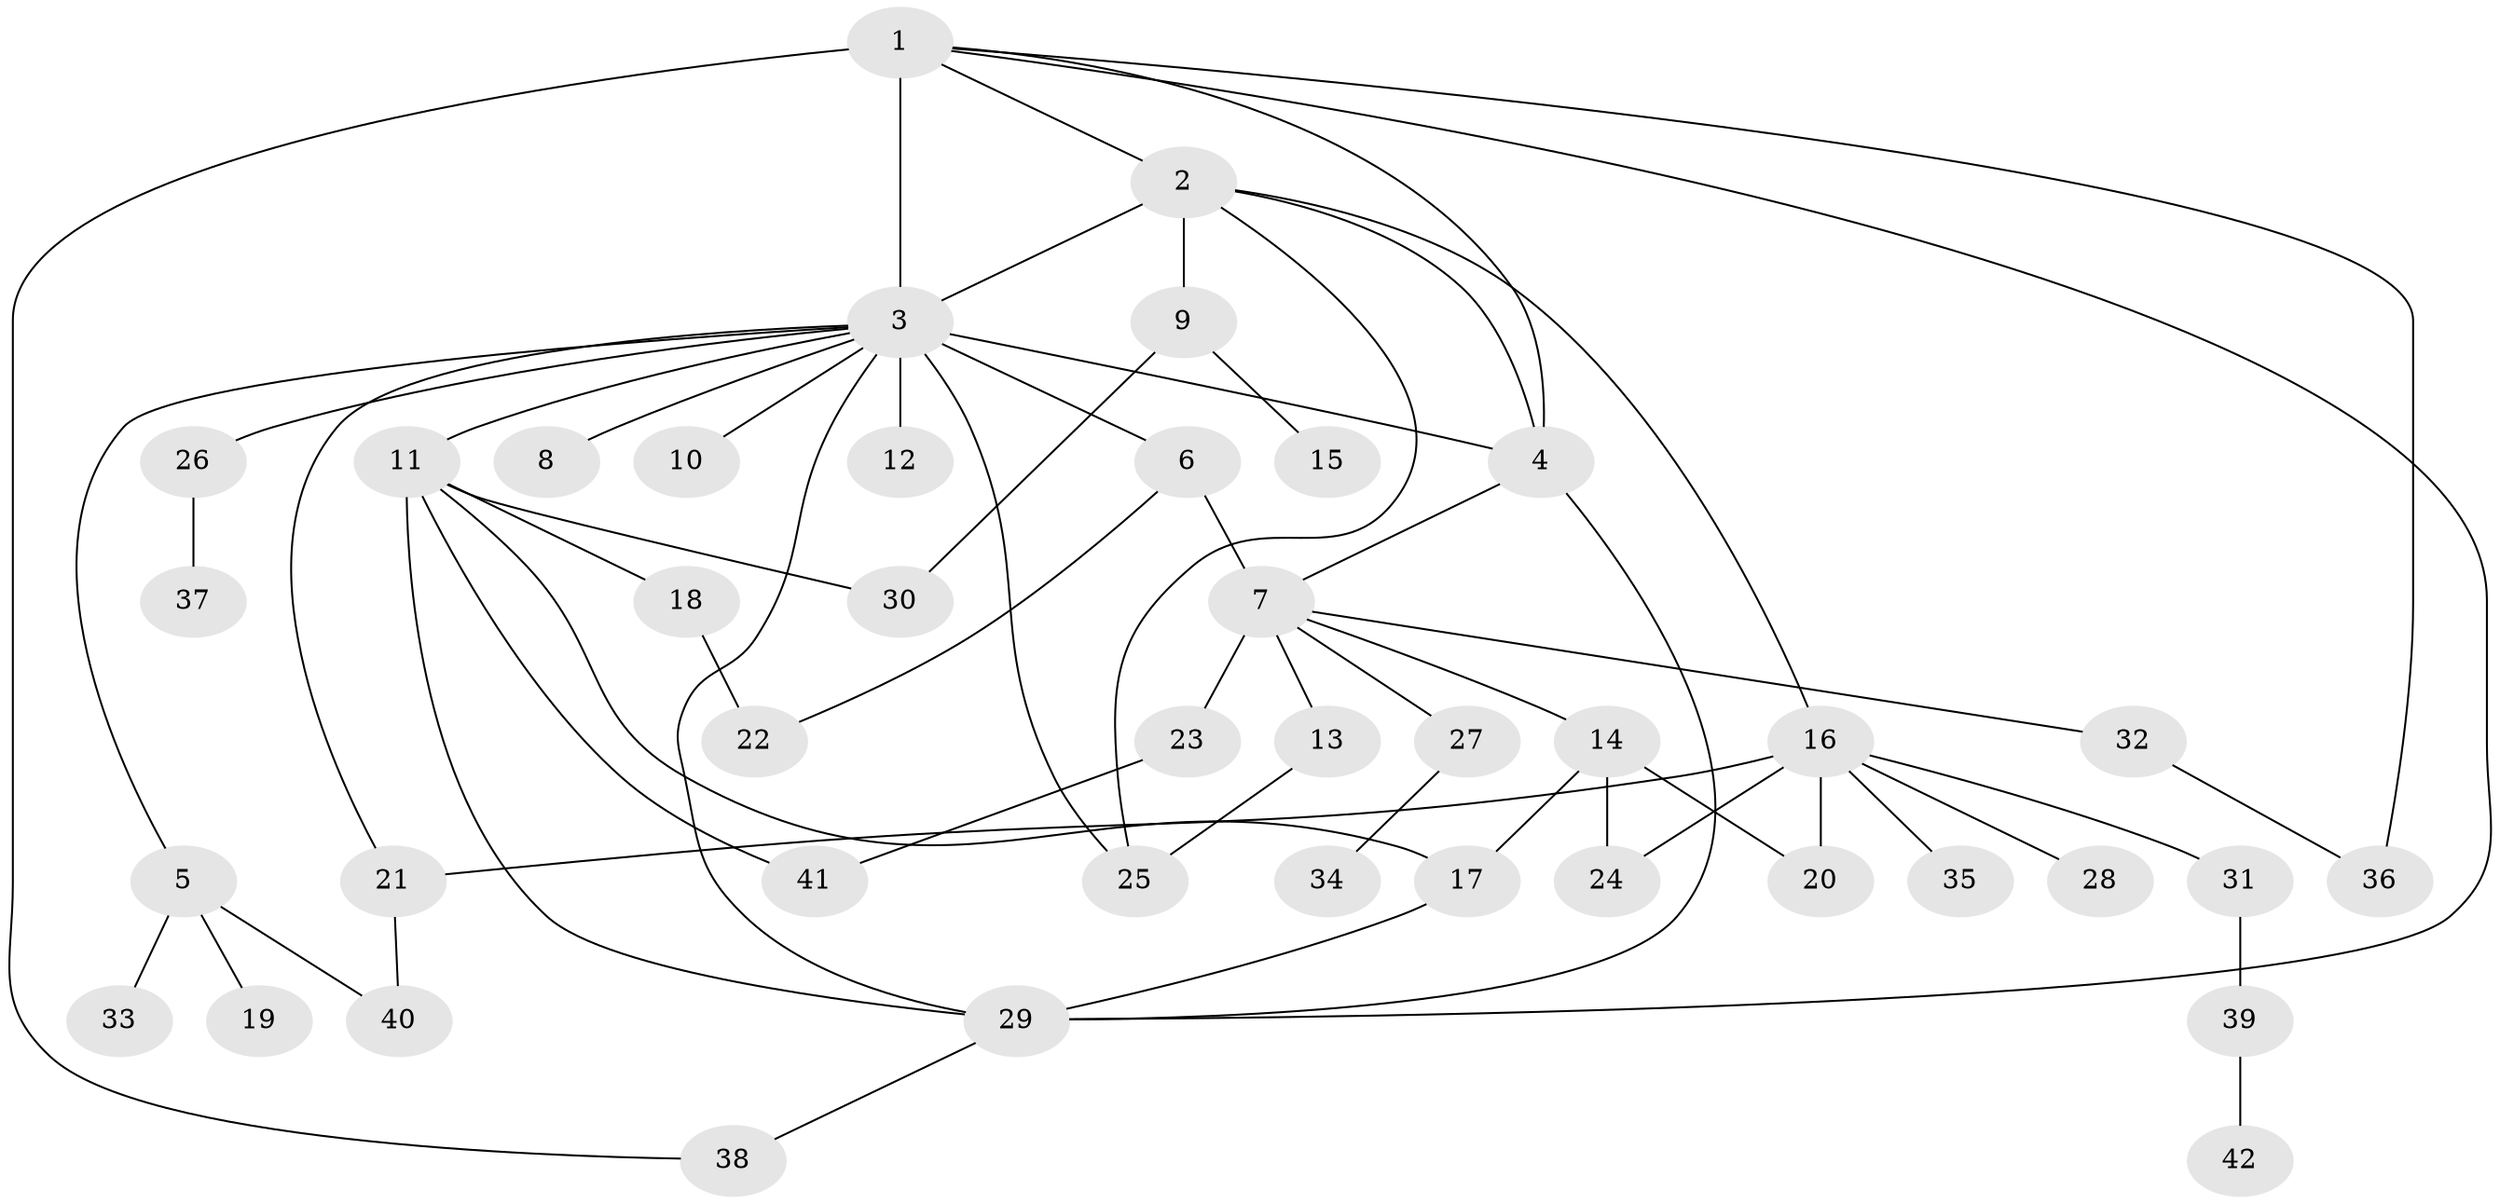 // original degree distribution, {2: 0.23357664233576642, 11: 0.0072992700729927005, 28: 0.0072992700729927005, 5: 0.043795620437956206, 4: 0.029197080291970802, 1: 0.5474452554744526, 15: 0.0072992700729927005, 3: 0.08759124087591241, 9: 0.0072992700729927005, 6: 0.014598540145985401, 14: 0.0072992700729927005, 8: 0.0072992700729927005}
// Generated by graph-tools (version 1.1) at 2025/50/03/04/25 22:50:43]
// undirected, 42 vertices, 61 edges
graph export_dot {
  node [color=gray90,style=filled];
  1;
  2;
  3;
  4;
  5;
  6;
  7;
  8;
  9;
  10;
  11;
  12;
  13;
  14;
  15;
  16;
  17;
  18;
  19;
  20;
  21;
  22;
  23;
  24;
  25;
  26;
  27;
  28;
  29;
  30;
  31;
  32;
  33;
  34;
  35;
  36;
  37;
  38;
  39;
  40;
  41;
  42;
  1 -- 2 [weight=2.0];
  1 -- 3 [weight=14.0];
  1 -- 4 [weight=1.0];
  1 -- 29 [weight=1.0];
  1 -- 36 [weight=1.0];
  1 -- 38 [weight=1.0];
  2 -- 3 [weight=1.0];
  2 -- 4 [weight=1.0];
  2 -- 9 [weight=1.0];
  2 -- 16 [weight=1.0];
  2 -- 25 [weight=1.0];
  3 -- 4 [weight=1.0];
  3 -- 5 [weight=1.0];
  3 -- 6 [weight=1.0];
  3 -- 8 [weight=1.0];
  3 -- 10 [weight=1.0];
  3 -- 11 [weight=1.0];
  3 -- 12 [weight=2.0];
  3 -- 21 [weight=1.0];
  3 -- 25 [weight=1.0];
  3 -- 26 [weight=1.0];
  3 -- 29 [weight=1.0];
  4 -- 7 [weight=1.0];
  4 -- 29 [weight=1.0];
  5 -- 19 [weight=1.0];
  5 -- 33 [weight=1.0];
  5 -- 40 [weight=1.0];
  6 -- 7 [weight=1.0];
  6 -- 22 [weight=1.0];
  7 -- 13 [weight=1.0];
  7 -- 14 [weight=1.0];
  7 -- 23 [weight=7.0];
  7 -- 27 [weight=1.0];
  7 -- 32 [weight=1.0];
  9 -- 15 [weight=1.0];
  9 -- 30 [weight=1.0];
  11 -- 17 [weight=1.0];
  11 -- 18 [weight=1.0];
  11 -- 29 [weight=1.0];
  11 -- 30 [weight=3.0];
  11 -- 41 [weight=1.0];
  13 -- 25 [weight=2.0];
  14 -- 17 [weight=1.0];
  14 -- 20 [weight=1.0];
  14 -- 24 [weight=1.0];
  16 -- 20 [weight=1.0];
  16 -- 21 [weight=1.0];
  16 -- 24 [weight=6.0];
  16 -- 28 [weight=1.0];
  16 -- 31 [weight=1.0];
  16 -- 35 [weight=1.0];
  17 -- 29 [weight=1.0];
  18 -- 22 [weight=4.0];
  21 -- 40 [weight=1.0];
  23 -- 41 [weight=1.0];
  26 -- 37 [weight=1.0];
  27 -- 34 [weight=3.0];
  29 -- 38 [weight=1.0];
  31 -- 39 [weight=1.0];
  32 -- 36 [weight=1.0];
  39 -- 42 [weight=1.0];
}
